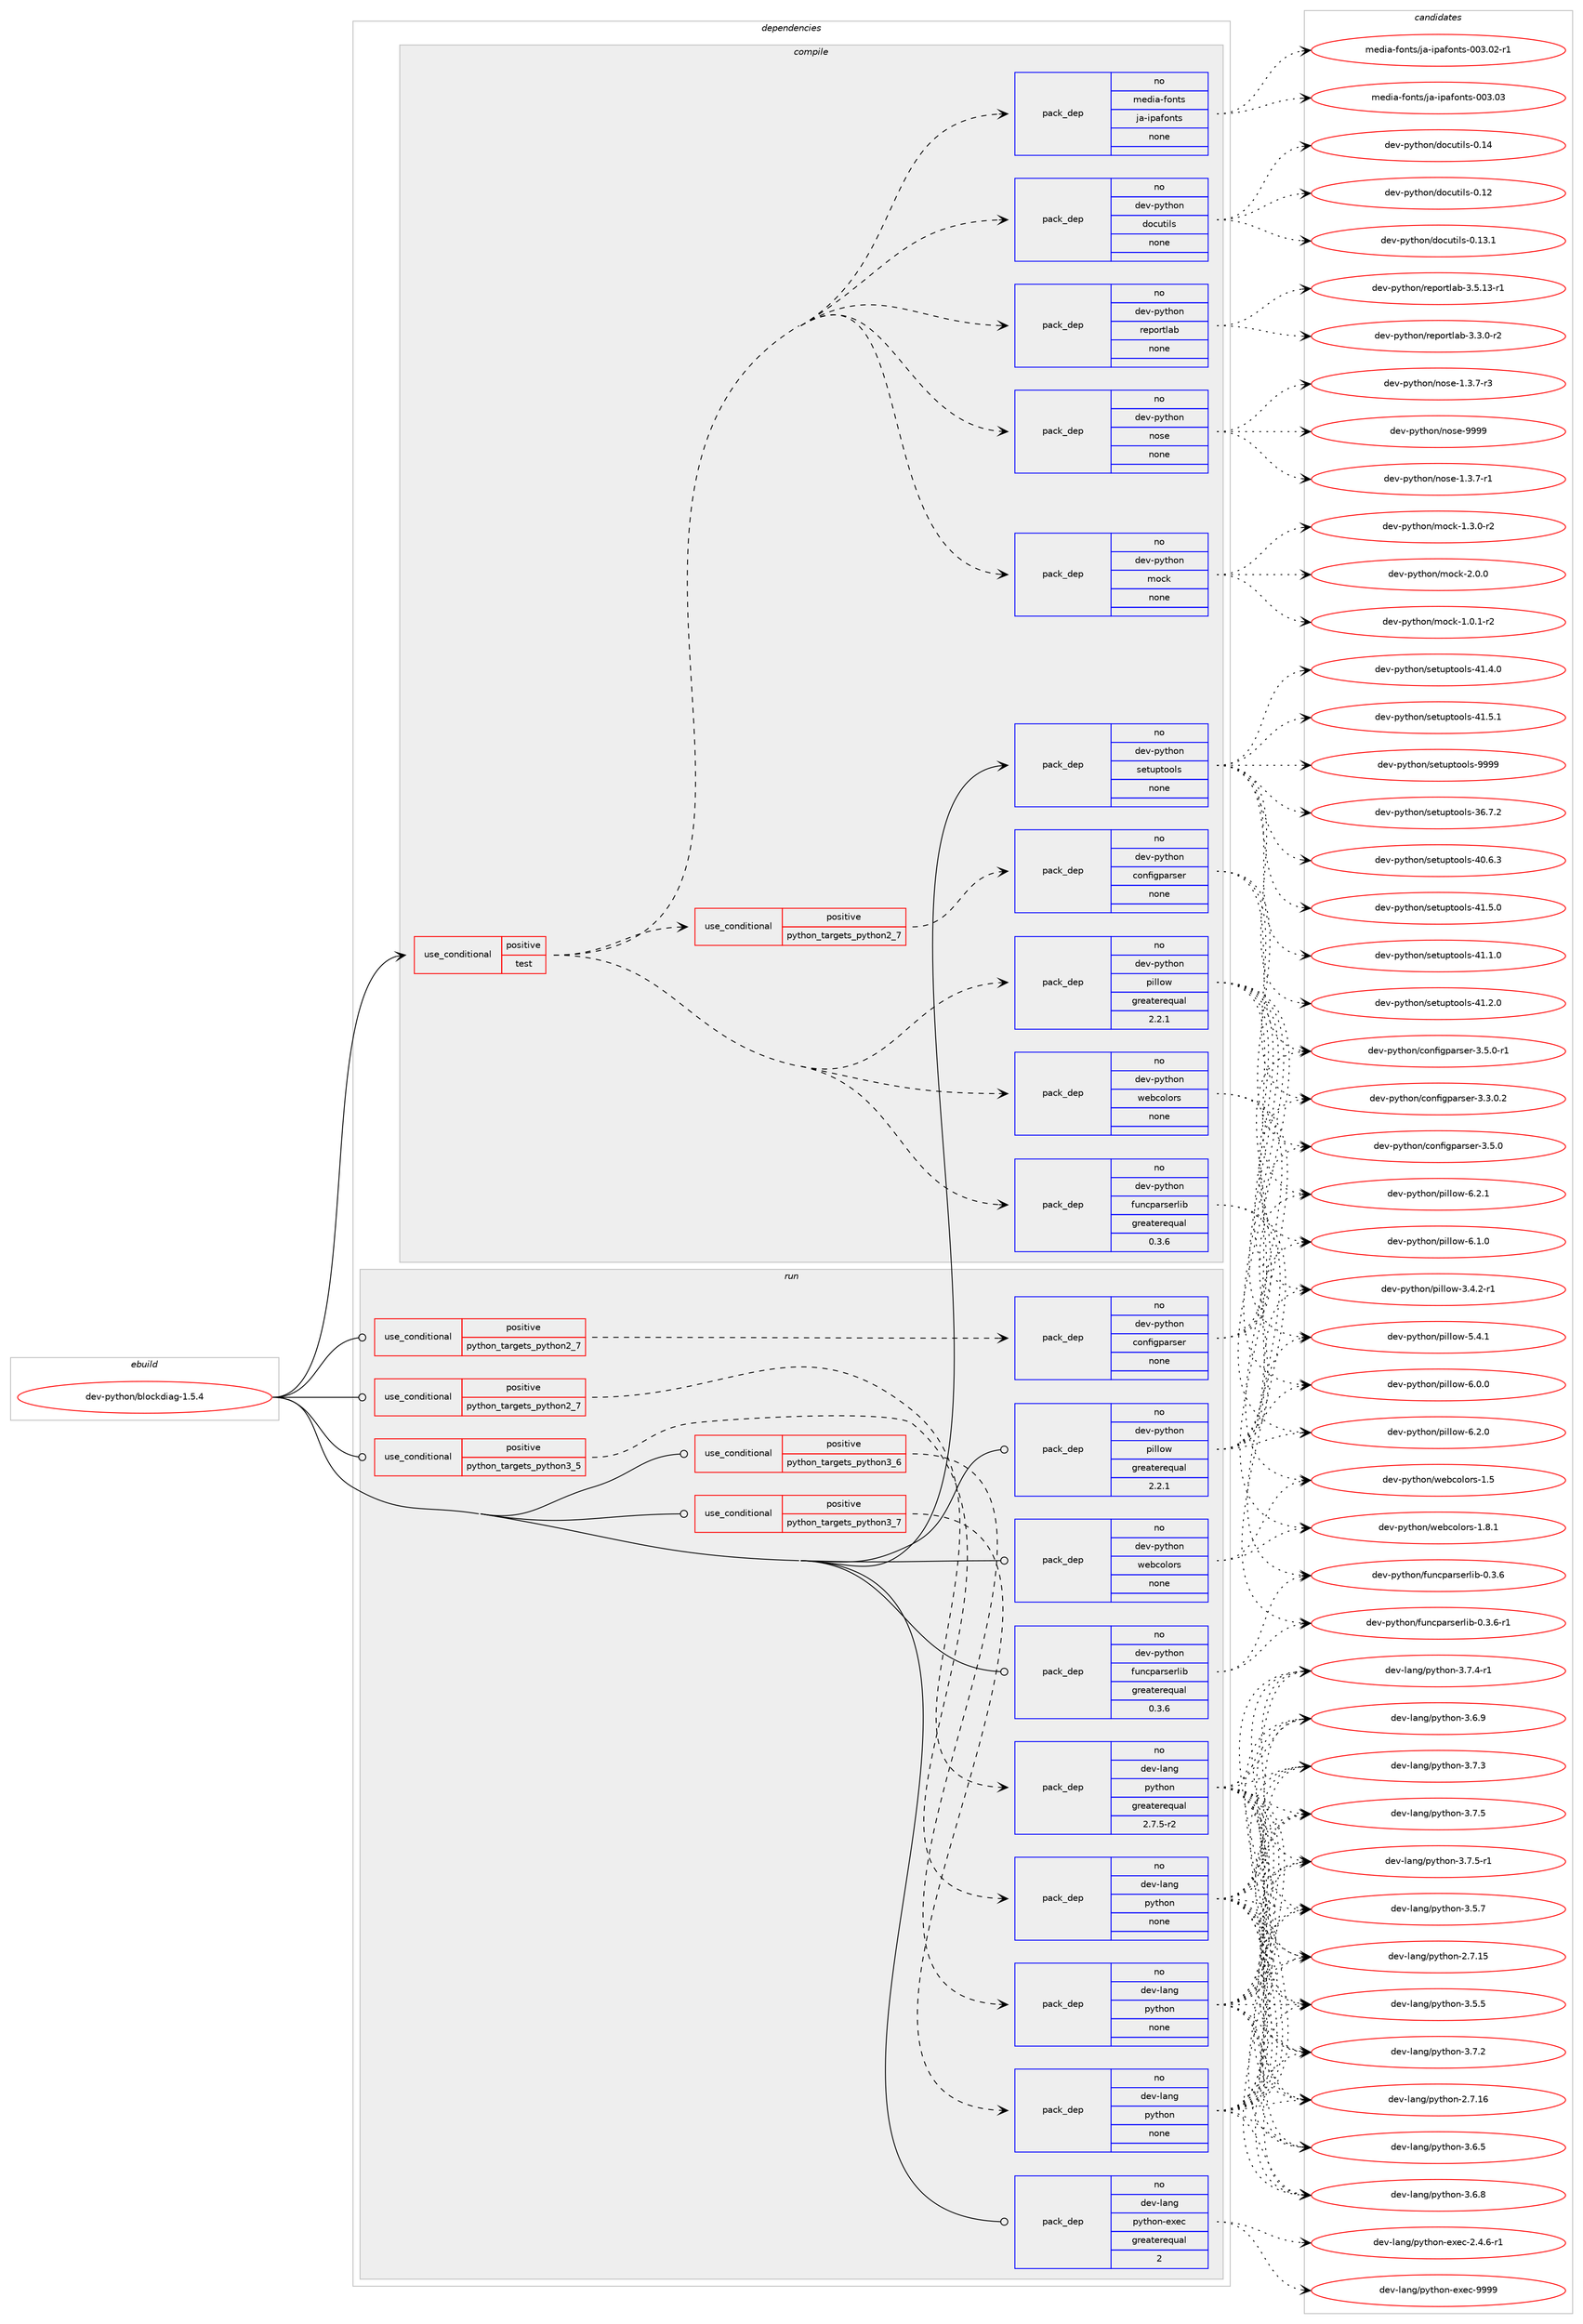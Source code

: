 digraph prolog {

# *************
# Graph options
# *************

newrank=true;
concentrate=true;
compound=true;
graph [rankdir=LR,fontname=Helvetica,fontsize=10,ranksep=1.5];#, ranksep=2.5, nodesep=0.2];
edge  [arrowhead=vee];
node  [fontname=Helvetica,fontsize=10];

# **********
# The ebuild
# **********

subgraph cluster_leftcol {
color=gray;
rank=same;
label=<<i>ebuild</i>>;
id [label="dev-python/blockdiag-1.5.4", color=red, width=4, href="../dev-python/blockdiag-1.5.4.svg"];
}

# ****************
# The dependencies
# ****************

subgraph cluster_midcol {
color=gray;
label=<<i>dependencies</i>>;
subgraph cluster_compile {
fillcolor="#eeeeee";
style=filled;
label=<<i>compile</i>>;
subgraph cond136969 {
dependency597045 [label=<<TABLE BORDER="0" CELLBORDER="1" CELLSPACING="0" CELLPADDING="4"><TR><TD ROWSPAN="3" CELLPADDING="10">use_conditional</TD></TR><TR><TD>positive</TD></TR><TR><TD>test</TD></TR></TABLE>>, shape=none, color=red];
subgraph pack448301 {
dependency597046 [label=<<TABLE BORDER="0" CELLBORDER="1" CELLSPACING="0" CELLPADDING="4" WIDTH="220"><TR><TD ROWSPAN="6" CELLPADDING="30">pack_dep</TD></TR><TR><TD WIDTH="110">no</TD></TR><TR><TD>dev-python</TD></TR><TR><TD>funcparserlib</TD></TR><TR><TD>greaterequal</TD></TR><TR><TD>0.3.6</TD></TR></TABLE>>, shape=none, color=blue];
}
dependency597045:e -> dependency597046:w [weight=20,style="dashed",arrowhead="vee"];
subgraph pack448302 {
dependency597047 [label=<<TABLE BORDER="0" CELLBORDER="1" CELLSPACING="0" CELLPADDING="4" WIDTH="220"><TR><TD ROWSPAN="6" CELLPADDING="30">pack_dep</TD></TR><TR><TD WIDTH="110">no</TD></TR><TR><TD>dev-python</TD></TR><TR><TD>pillow</TD></TR><TR><TD>greaterequal</TD></TR><TR><TD>2.2.1</TD></TR></TABLE>>, shape=none, color=blue];
}
dependency597045:e -> dependency597047:w [weight=20,style="dashed",arrowhead="vee"];
subgraph pack448303 {
dependency597048 [label=<<TABLE BORDER="0" CELLBORDER="1" CELLSPACING="0" CELLPADDING="4" WIDTH="220"><TR><TD ROWSPAN="6" CELLPADDING="30">pack_dep</TD></TR><TR><TD WIDTH="110">no</TD></TR><TR><TD>dev-python</TD></TR><TR><TD>webcolors</TD></TR><TR><TD>none</TD></TR><TR><TD></TD></TR></TABLE>>, shape=none, color=blue];
}
dependency597045:e -> dependency597048:w [weight=20,style="dashed",arrowhead="vee"];
subgraph cond136970 {
dependency597049 [label=<<TABLE BORDER="0" CELLBORDER="1" CELLSPACING="0" CELLPADDING="4"><TR><TD ROWSPAN="3" CELLPADDING="10">use_conditional</TD></TR><TR><TD>positive</TD></TR><TR><TD>python_targets_python2_7</TD></TR></TABLE>>, shape=none, color=red];
subgraph pack448304 {
dependency597050 [label=<<TABLE BORDER="0" CELLBORDER="1" CELLSPACING="0" CELLPADDING="4" WIDTH="220"><TR><TD ROWSPAN="6" CELLPADDING="30">pack_dep</TD></TR><TR><TD WIDTH="110">no</TD></TR><TR><TD>dev-python</TD></TR><TR><TD>configparser</TD></TR><TR><TD>none</TD></TR><TR><TD></TD></TR></TABLE>>, shape=none, color=blue];
}
dependency597049:e -> dependency597050:w [weight=20,style="dashed",arrowhead="vee"];
}
dependency597045:e -> dependency597049:w [weight=20,style="dashed",arrowhead="vee"];
subgraph pack448305 {
dependency597051 [label=<<TABLE BORDER="0" CELLBORDER="1" CELLSPACING="0" CELLPADDING="4" WIDTH="220"><TR><TD ROWSPAN="6" CELLPADDING="30">pack_dep</TD></TR><TR><TD WIDTH="110">no</TD></TR><TR><TD>dev-python</TD></TR><TR><TD>mock</TD></TR><TR><TD>none</TD></TR><TR><TD></TD></TR></TABLE>>, shape=none, color=blue];
}
dependency597045:e -> dependency597051:w [weight=20,style="dashed",arrowhead="vee"];
subgraph pack448306 {
dependency597052 [label=<<TABLE BORDER="0" CELLBORDER="1" CELLSPACING="0" CELLPADDING="4" WIDTH="220"><TR><TD ROWSPAN="6" CELLPADDING="30">pack_dep</TD></TR><TR><TD WIDTH="110">no</TD></TR><TR><TD>dev-python</TD></TR><TR><TD>nose</TD></TR><TR><TD>none</TD></TR><TR><TD></TD></TR></TABLE>>, shape=none, color=blue];
}
dependency597045:e -> dependency597052:w [weight=20,style="dashed",arrowhead="vee"];
subgraph pack448307 {
dependency597053 [label=<<TABLE BORDER="0" CELLBORDER="1" CELLSPACING="0" CELLPADDING="4" WIDTH="220"><TR><TD ROWSPAN="6" CELLPADDING="30">pack_dep</TD></TR><TR><TD WIDTH="110">no</TD></TR><TR><TD>dev-python</TD></TR><TR><TD>reportlab</TD></TR><TR><TD>none</TD></TR><TR><TD></TD></TR></TABLE>>, shape=none, color=blue];
}
dependency597045:e -> dependency597053:w [weight=20,style="dashed",arrowhead="vee"];
subgraph pack448308 {
dependency597054 [label=<<TABLE BORDER="0" CELLBORDER="1" CELLSPACING="0" CELLPADDING="4" WIDTH="220"><TR><TD ROWSPAN="6" CELLPADDING="30">pack_dep</TD></TR><TR><TD WIDTH="110">no</TD></TR><TR><TD>dev-python</TD></TR><TR><TD>docutils</TD></TR><TR><TD>none</TD></TR><TR><TD></TD></TR></TABLE>>, shape=none, color=blue];
}
dependency597045:e -> dependency597054:w [weight=20,style="dashed",arrowhead="vee"];
subgraph pack448309 {
dependency597055 [label=<<TABLE BORDER="0" CELLBORDER="1" CELLSPACING="0" CELLPADDING="4" WIDTH="220"><TR><TD ROWSPAN="6" CELLPADDING="30">pack_dep</TD></TR><TR><TD WIDTH="110">no</TD></TR><TR><TD>media-fonts</TD></TR><TR><TD>ja-ipafonts</TD></TR><TR><TD>none</TD></TR><TR><TD></TD></TR></TABLE>>, shape=none, color=blue];
}
dependency597045:e -> dependency597055:w [weight=20,style="dashed",arrowhead="vee"];
}
id:e -> dependency597045:w [weight=20,style="solid",arrowhead="vee"];
subgraph pack448310 {
dependency597056 [label=<<TABLE BORDER="0" CELLBORDER="1" CELLSPACING="0" CELLPADDING="4" WIDTH="220"><TR><TD ROWSPAN="6" CELLPADDING="30">pack_dep</TD></TR><TR><TD WIDTH="110">no</TD></TR><TR><TD>dev-python</TD></TR><TR><TD>setuptools</TD></TR><TR><TD>none</TD></TR><TR><TD></TD></TR></TABLE>>, shape=none, color=blue];
}
id:e -> dependency597056:w [weight=20,style="solid",arrowhead="vee"];
}
subgraph cluster_compileandrun {
fillcolor="#eeeeee";
style=filled;
label=<<i>compile and run</i>>;
}
subgraph cluster_run {
fillcolor="#eeeeee";
style=filled;
label=<<i>run</i>>;
subgraph cond136971 {
dependency597057 [label=<<TABLE BORDER="0" CELLBORDER="1" CELLSPACING="0" CELLPADDING="4"><TR><TD ROWSPAN="3" CELLPADDING="10">use_conditional</TD></TR><TR><TD>positive</TD></TR><TR><TD>python_targets_python2_7</TD></TR></TABLE>>, shape=none, color=red];
subgraph pack448311 {
dependency597058 [label=<<TABLE BORDER="0" CELLBORDER="1" CELLSPACING="0" CELLPADDING="4" WIDTH="220"><TR><TD ROWSPAN="6" CELLPADDING="30">pack_dep</TD></TR><TR><TD WIDTH="110">no</TD></TR><TR><TD>dev-lang</TD></TR><TR><TD>python</TD></TR><TR><TD>greaterequal</TD></TR><TR><TD>2.7.5-r2</TD></TR></TABLE>>, shape=none, color=blue];
}
dependency597057:e -> dependency597058:w [weight=20,style="dashed",arrowhead="vee"];
}
id:e -> dependency597057:w [weight=20,style="solid",arrowhead="odot"];
subgraph cond136972 {
dependency597059 [label=<<TABLE BORDER="0" CELLBORDER="1" CELLSPACING="0" CELLPADDING="4"><TR><TD ROWSPAN="3" CELLPADDING="10">use_conditional</TD></TR><TR><TD>positive</TD></TR><TR><TD>python_targets_python2_7</TD></TR></TABLE>>, shape=none, color=red];
subgraph pack448312 {
dependency597060 [label=<<TABLE BORDER="0" CELLBORDER="1" CELLSPACING="0" CELLPADDING="4" WIDTH="220"><TR><TD ROWSPAN="6" CELLPADDING="30">pack_dep</TD></TR><TR><TD WIDTH="110">no</TD></TR><TR><TD>dev-python</TD></TR><TR><TD>configparser</TD></TR><TR><TD>none</TD></TR><TR><TD></TD></TR></TABLE>>, shape=none, color=blue];
}
dependency597059:e -> dependency597060:w [weight=20,style="dashed",arrowhead="vee"];
}
id:e -> dependency597059:w [weight=20,style="solid",arrowhead="odot"];
subgraph cond136973 {
dependency597061 [label=<<TABLE BORDER="0" CELLBORDER="1" CELLSPACING="0" CELLPADDING="4"><TR><TD ROWSPAN="3" CELLPADDING="10">use_conditional</TD></TR><TR><TD>positive</TD></TR><TR><TD>python_targets_python3_5</TD></TR></TABLE>>, shape=none, color=red];
subgraph pack448313 {
dependency597062 [label=<<TABLE BORDER="0" CELLBORDER="1" CELLSPACING="0" CELLPADDING="4" WIDTH="220"><TR><TD ROWSPAN="6" CELLPADDING="30">pack_dep</TD></TR><TR><TD WIDTH="110">no</TD></TR><TR><TD>dev-lang</TD></TR><TR><TD>python</TD></TR><TR><TD>none</TD></TR><TR><TD></TD></TR></TABLE>>, shape=none, color=blue];
}
dependency597061:e -> dependency597062:w [weight=20,style="dashed",arrowhead="vee"];
}
id:e -> dependency597061:w [weight=20,style="solid",arrowhead="odot"];
subgraph cond136974 {
dependency597063 [label=<<TABLE BORDER="0" CELLBORDER="1" CELLSPACING="0" CELLPADDING="4"><TR><TD ROWSPAN="3" CELLPADDING="10">use_conditional</TD></TR><TR><TD>positive</TD></TR><TR><TD>python_targets_python3_6</TD></TR></TABLE>>, shape=none, color=red];
subgraph pack448314 {
dependency597064 [label=<<TABLE BORDER="0" CELLBORDER="1" CELLSPACING="0" CELLPADDING="4" WIDTH="220"><TR><TD ROWSPAN="6" CELLPADDING="30">pack_dep</TD></TR><TR><TD WIDTH="110">no</TD></TR><TR><TD>dev-lang</TD></TR><TR><TD>python</TD></TR><TR><TD>none</TD></TR><TR><TD></TD></TR></TABLE>>, shape=none, color=blue];
}
dependency597063:e -> dependency597064:w [weight=20,style="dashed",arrowhead="vee"];
}
id:e -> dependency597063:w [weight=20,style="solid",arrowhead="odot"];
subgraph cond136975 {
dependency597065 [label=<<TABLE BORDER="0" CELLBORDER="1" CELLSPACING="0" CELLPADDING="4"><TR><TD ROWSPAN="3" CELLPADDING="10">use_conditional</TD></TR><TR><TD>positive</TD></TR><TR><TD>python_targets_python3_7</TD></TR></TABLE>>, shape=none, color=red];
subgraph pack448315 {
dependency597066 [label=<<TABLE BORDER="0" CELLBORDER="1" CELLSPACING="0" CELLPADDING="4" WIDTH="220"><TR><TD ROWSPAN="6" CELLPADDING="30">pack_dep</TD></TR><TR><TD WIDTH="110">no</TD></TR><TR><TD>dev-lang</TD></TR><TR><TD>python</TD></TR><TR><TD>none</TD></TR><TR><TD></TD></TR></TABLE>>, shape=none, color=blue];
}
dependency597065:e -> dependency597066:w [weight=20,style="dashed",arrowhead="vee"];
}
id:e -> dependency597065:w [weight=20,style="solid",arrowhead="odot"];
subgraph pack448316 {
dependency597067 [label=<<TABLE BORDER="0" CELLBORDER="1" CELLSPACING="0" CELLPADDING="4" WIDTH="220"><TR><TD ROWSPAN="6" CELLPADDING="30">pack_dep</TD></TR><TR><TD WIDTH="110">no</TD></TR><TR><TD>dev-lang</TD></TR><TR><TD>python-exec</TD></TR><TR><TD>greaterequal</TD></TR><TR><TD>2</TD></TR></TABLE>>, shape=none, color=blue];
}
id:e -> dependency597067:w [weight=20,style="solid",arrowhead="odot"];
subgraph pack448317 {
dependency597068 [label=<<TABLE BORDER="0" CELLBORDER="1" CELLSPACING="0" CELLPADDING="4" WIDTH="220"><TR><TD ROWSPAN="6" CELLPADDING="30">pack_dep</TD></TR><TR><TD WIDTH="110">no</TD></TR><TR><TD>dev-python</TD></TR><TR><TD>funcparserlib</TD></TR><TR><TD>greaterequal</TD></TR><TR><TD>0.3.6</TD></TR></TABLE>>, shape=none, color=blue];
}
id:e -> dependency597068:w [weight=20,style="solid",arrowhead="odot"];
subgraph pack448318 {
dependency597069 [label=<<TABLE BORDER="0" CELLBORDER="1" CELLSPACING="0" CELLPADDING="4" WIDTH="220"><TR><TD ROWSPAN="6" CELLPADDING="30">pack_dep</TD></TR><TR><TD WIDTH="110">no</TD></TR><TR><TD>dev-python</TD></TR><TR><TD>pillow</TD></TR><TR><TD>greaterequal</TD></TR><TR><TD>2.2.1</TD></TR></TABLE>>, shape=none, color=blue];
}
id:e -> dependency597069:w [weight=20,style="solid",arrowhead="odot"];
subgraph pack448319 {
dependency597070 [label=<<TABLE BORDER="0" CELLBORDER="1" CELLSPACING="0" CELLPADDING="4" WIDTH="220"><TR><TD ROWSPAN="6" CELLPADDING="30">pack_dep</TD></TR><TR><TD WIDTH="110">no</TD></TR><TR><TD>dev-python</TD></TR><TR><TD>webcolors</TD></TR><TR><TD>none</TD></TR><TR><TD></TD></TR></TABLE>>, shape=none, color=blue];
}
id:e -> dependency597070:w [weight=20,style="solid",arrowhead="odot"];
}
}

# **************
# The candidates
# **************

subgraph cluster_choices {
rank=same;
color=gray;
label=<<i>candidates</i>>;

subgraph choice448301 {
color=black;
nodesep=1;
choice1001011184511212111610411111047102117110991129711411510111410810598454846514654 [label="dev-python/funcparserlib-0.3.6", color=red, width=4,href="../dev-python/funcparserlib-0.3.6.svg"];
choice10010111845112121116104111110471021171109911297114115101114108105984548465146544511449 [label="dev-python/funcparserlib-0.3.6-r1", color=red, width=4,href="../dev-python/funcparserlib-0.3.6-r1.svg"];
dependency597046:e -> choice1001011184511212111610411111047102117110991129711411510111410810598454846514654:w [style=dotted,weight="100"];
dependency597046:e -> choice10010111845112121116104111110471021171109911297114115101114108105984548465146544511449:w [style=dotted,weight="100"];
}
subgraph choice448302 {
color=black;
nodesep=1;
choice10010111845112121116104111110471121051081081111194551465246504511449 [label="dev-python/pillow-3.4.2-r1", color=red, width=4,href="../dev-python/pillow-3.4.2-r1.svg"];
choice1001011184511212111610411111047112105108108111119455346524649 [label="dev-python/pillow-5.4.1", color=red, width=4,href="../dev-python/pillow-5.4.1.svg"];
choice1001011184511212111610411111047112105108108111119455446484648 [label="dev-python/pillow-6.0.0", color=red, width=4,href="../dev-python/pillow-6.0.0.svg"];
choice1001011184511212111610411111047112105108108111119455446494648 [label="dev-python/pillow-6.1.0", color=red, width=4,href="../dev-python/pillow-6.1.0.svg"];
choice1001011184511212111610411111047112105108108111119455446504648 [label="dev-python/pillow-6.2.0", color=red, width=4,href="../dev-python/pillow-6.2.0.svg"];
choice1001011184511212111610411111047112105108108111119455446504649 [label="dev-python/pillow-6.2.1", color=red, width=4,href="../dev-python/pillow-6.2.1.svg"];
dependency597047:e -> choice10010111845112121116104111110471121051081081111194551465246504511449:w [style=dotted,weight="100"];
dependency597047:e -> choice1001011184511212111610411111047112105108108111119455346524649:w [style=dotted,weight="100"];
dependency597047:e -> choice1001011184511212111610411111047112105108108111119455446484648:w [style=dotted,weight="100"];
dependency597047:e -> choice1001011184511212111610411111047112105108108111119455446494648:w [style=dotted,weight="100"];
dependency597047:e -> choice1001011184511212111610411111047112105108108111119455446504648:w [style=dotted,weight="100"];
dependency597047:e -> choice1001011184511212111610411111047112105108108111119455446504649:w [style=dotted,weight="100"];
}
subgraph choice448303 {
color=black;
nodesep=1;
choice1001011184511212111610411111047119101989911110811111411545494653 [label="dev-python/webcolors-1.5", color=red, width=4,href="../dev-python/webcolors-1.5.svg"];
choice10010111845112121116104111110471191019899111108111114115454946564649 [label="dev-python/webcolors-1.8.1", color=red, width=4,href="../dev-python/webcolors-1.8.1.svg"];
dependency597048:e -> choice1001011184511212111610411111047119101989911110811111411545494653:w [style=dotted,weight="100"];
dependency597048:e -> choice10010111845112121116104111110471191019899111108111114115454946564649:w [style=dotted,weight="100"];
}
subgraph choice448304 {
color=black;
nodesep=1;
choice100101118451121211161041111104799111110102105103112971141151011144551465146484650 [label="dev-python/configparser-3.3.0.2", color=red, width=4,href="../dev-python/configparser-3.3.0.2.svg"];
choice10010111845112121116104111110479911111010210510311297114115101114455146534648 [label="dev-python/configparser-3.5.0", color=red, width=4,href="../dev-python/configparser-3.5.0.svg"];
choice100101118451121211161041111104799111110102105103112971141151011144551465346484511449 [label="dev-python/configparser-3.5.0-r1", color=red, width=4,href="../dev-python/configparser-3.5.0-r1.svg"];
dependency597050:e -> choice100101118451121211161041111104799111110102105103112971141151011144551465146484650:w [style=dotted,weight="100"];
dependency597050:e -> choice10010111845112121116104111110479911111010210510311297114115101114455146534648:w [style=dotted,weight="100"];
dependency597050:e -> choice100101118451121211161041111104799111110102105103112971141151011144551465346484511449:w [style=dotted,weight="100"];
}
subgraph choice448305 {
color=black;
nodesep=1;
choice1001011184511212111610411111047109111991074549464846494511450 [label="dev-python/mock-1.0.1-r2", color=red, width=4,href="../dev-python/mock-1.0.1-r2.svg"];
choice1001011184511212111610411111047109111991074549465146484511450 [label="dev-python/mock-1.3.0-r2", color=red, width=4,href="../dev-python/mock-1.3.0-r2.svg"];
choice100101118451121211161041111104710911199107455046484648 [label="dev-python/mock-2.0.0", color=red, width=4,href="../dev-python/mock-2.0.0.svg"];
dependency597051:e -> choice1001011184511212111610411111047109111991074549464846494511450:w [style=dotted,weight="100"];
dependency597051:e -> choice1001011184511212111610411111047109111991074549465146484511450:w [style=dotted,weight="100"];
dependency597051:e -> choice100101118451121211161041111104710911199107455046484648:w [style=dotted,weight="100"];
}
subgraph choice448306 {
color=black;
nodesep=1;
choice10010111845112121116104111110471101111151014549465146554511449 [label="dev-python/nose-1.3.7-r1", color=red, width=4,href="../dev-python/nose-1.3.7-r1.svg"];
choice10010111845112121116104111110471101111151014549465146554511451 [label="dev-python/nose-1.3.7-r3", color=red, width=4,href="../dev-python/nose-1.3.7-r3.svg"];
choice10010111845112121116104111110471101111151014557575757 [label="dev-python/nose-9999", color=red, width=4,href="../dev-python/nose-9999.svg"];
dependency597052:e -> choice10010111845112121116104111110471101111151014549465146554511449:w [style=dotted,weight="100"];
dependency597052:e -> choice10010111845112121116104111110471101111151014549465146554511451:w [style=dotted,weight="100"];
dependency597052:e -> choice10010111845112121116104111110471101111151014557575757:w [style=dotted,weight="100"];
}
subgraph choice448307 {
color=black;
nodesep=1;
choice100101118451121211161041111104711410111211111411610897984551465146484511450 [label="dev-python/reportlab-3.3.0-r2", color=red, width=4,href="../dev-python/reportlab-3.3.0-r2.svg"];
choice10010111845112121116104111110471141011121111141161089798455146534649514511449 [label="dev-python/reportlab-3.5.13-r1", color=red, width=4,href="../dev-python/reportlab-3.5.13-r1.svg"];
dependency597053:e -> choice100101118451121211161041111104711410111211111411610897984551465146484511450:w [style=dotted,weight="100"];
dependency597053:e -> choice10010111845112121116104111110471141011121111141161089798455146534649514511449:w [style=dotted,weight="100"];
}
subgraph choice448308 {
color=black;
nodesep=1;
choice1001011184511212111610411111047100111991171161051081154548464950 [label="dev-python/docutils-0.12", color=red, width=4,href="../dev-python/docutils-0.12.svg"];
choice10010111845112121116104111110471001119911711610510811545484649514649 [label="dev-python/docutils-0.13.1", color=red, width=4,href="../dev-python/docutils-0.13.1.svg"];
choice1001011184511212111610411111047100111991171161051081154548464952 [label="dev-python/docutils-0.14", color=red, width=4,href="../dev-python/docutils-0.14.svg"];
dependency597054:e -> choice1001011184511212111610411111047100111991171161051081154548464950:w [style=dotted,weight="100"];
dependency597054:e -> choice10010111845112121116104111110471001119911711610510811545484649514649:w [style=dotted,weight="100"];
dependency597054:e -> choice1001011184511212111610411111047100111991171161051081154548464952:w [style=dotted,weight="100"];
}
subgraph choice448309 {
color=black;
nodesep=1;
choice109101100105974510211111011611547106974510511297102111110116115454848514648504511449 [label="media-fonts/ja-ipafonts-003.02-r1", color=red, width=4,href="../media-fonts/ja-ipafonts-003.02-r1.svg"];
choice10910110010597451021111101161154710697451051129710211111011611545484851464851 [label="media-fonts/ja-ipafonts-003.03", color=red, width=4,href="../media-fonts/ja-ipafonts-003.03.svg"];
dependency597055:e -> choice109101100105974510211111011611547106974510511297102111110116115454848514648504511449:w [style=dotted,weight="100"];
dependency597055:e -> choice10910110010597451021111101161154710697451051129710211111011611545484851464851:w [style=dotted,weight="100"];
}
subgraph choice448310 {
color=black;
nodesep=1;
choice100101118451121211161041111104711510111611711211611111110811545515446554650 [label="dev-python/setuptools-36.7.2", color=red, width=4,href="../dev-python/setuptools-36.7.2.svg"];
choice100101118451121211161041111104711510111611711211611111110811545524846544651 [label="dev-python/setuptools-40.6.3", color=red, width=4,href="../dev-python/setuptools-40.6.3.svg"];
choice100101118451121211161041111104711510111611711211611111110811545524946494648 [label="dev-python/setuptools-41.1.0", color=red, width=4,href="../dev-python/setuptools-41.1.0.svg"];
choice100101118451121211161041111104711510111611711211611111110811545524946504648 [label="dev-python/setuptools-41.2.0", color=red, width=4,href="../dev-python/setuptools-41.2.0.svg"];
choice100101118451121211161041111104711510111611711211611111110811545524946524648 [label="dev-python/setuptools-41.4.0", color=red, width=4,href="../dev-python/setuptools-41.4.0.svg"];
choice100101118451121211161041111104711510111611711211611111110811545524946534648 [label="dev-python/setuptools-41.5.0", color=red, width=4,href="../dev-python/setuptools-41.5.0.svg"];
choice100101118451121211161041111104711510111611711211611111110811545524946534649 [label="dev-python/setuptools-41.5.1", color=red, width=4,href="../dev-python/setuptools-41.5.1.svg"];
choice10010111845112121116104111110471151011161171121161111111081154557575757 [label="dev-python/setuptools-9999", color=red, width=4,href="../dev-python/setuptools-9999.svg"];
dependency597056:e -> choice100101118451121211161041111104711510111611711211611111110811545515446554650:w [style=dotted,weight="100"];
dependency597056:e -> choice100101118451121211161041111104711510111611711211611111110811545524846544651:w [style=dotted,weight="100"];
dependency597056:e -> choice100101118451121211161041111104711510111611711211611111110811545524946494648:w [style=dotted,weight="100"];
dependency597056:e -> choice100101118451121211161041111104711510111611711211611111110811545524946504648:w [style=dotted,weight="100"];
dependency597056:e -> choice100101118451121211161041111104711510111611711211611111110811545524946524648:w [style=dotted,weight="100"];
dependency597056:e -> choice100101118451121211161041111104711510111611711211611111110811545524946534648:w [style=dotted,weight="100"];
dependency597056:e -> choice100101118451121211161041111104711510111611711211611111110811545524946534649:w [style=dotted,weight="100"];
dependency597056:e -> choice10010111845112121116104111110471151011161171121161111111081154557575757:w [style=dotted,weight="100"];
}
subgraph choice448311 {
color=black;
nodesep=1;
choice10010111845108971101034711212111610411111045504655464953 [label="dev-lang/python-2.7.15", color=red, width=4,href="../dev-lang/python-2.7.15.svg"];
choice10010111845108971101034711212111610411111045504655464954 [label="dev-lang/python-2.7.16", color=red, width=4,href="../dev-lang/python-2.7.16.svg"];
choice100101118451089711010347112121116104111110455146534653 [label="dev-lang/python-3.5.5", color=red, width=4,href="../dev-lang/python-3.5.5.svg"];
choice100101118451089711010347112121116104111110455146534655 [label="dev-lang/python-3.5.7", color=red, width=4,href="../dev-lang/python-3.5.7.svg"];
choice100101118451089711010347112121116104111110455146544653 [label="dev-lang/python-3.6.5", color=red, width=4,href="../dev-lang/python-3.6.5.svg"];
choice100101118451089711010347112121116104111110455146544656 [label="dev-lang/python-3.6.8", color=red, width=4,href="../dev-lang/python-3.6.8.svg"];
choice100101118451089711010347112121116104111110455146544657 [label="dev-lang/python-3.6.9", color=red, width=4,href="../dev-lang/python-3.6.9.svg"];
choice100101118451089711010347112121116104111110455146554650 [label="dev-lang/python-3.7.2", color=red, width=4,href="../dev-lang/python-3.7.2.svg"];
choice100101118451089711010347112121116104111110455146554651 [label="dev-lang/python-3.7.3", color=red, width=4,href="../dev-lang/python-3.7.3.svg"];
choice1001011184510897110103471121211161041111104551465546524511449 [label="dev-lang/python-3.7.4-r1", color=red, width=4,href="../dev-lang/python-3.7.4-r1.svg"];
choice100101118451089711010347112121116104111110455146554653 [label="dev-lang/python-3.7.5", color=red, width=4,href="../dev-lang/python-3.7.5.svg"];
choice1001011184510897110103471121211161041111104551465546534511449 [label="dev-lang/python-3.7.5-r1", color=red, width=4,href="../dev-lang/python-3.7.5-r1.svg"];
dependency597058:e -> choice10010111845108971101034711212111610411111045504655464953:w [style=dotted,weight="100"];
dependency597058:e -> choice10010111845108971101034711212111610411111045504655464954:w [style=dotted,weight="100"];
dependency597058:e -> choice100101118451089711010347112121116104111110455146534653:w [style=dotted,weight="100"];
dependency597058:e -> choice100101118451089711010347112121116104111110455146534655:w [style=dotted,weight="100"];
dependency597058:e -> choice100101118451089711010347112121116104111110455146544653:w [style=dotted,weight="100"];
dependency597058:e -> choice100101118451089711010347112121116104111110455146544656:w [style=dotted,weight="100"];
dependency597058:e -> choice100101118451089711010347112121116104111110455146544657:w [style=dotted,weight="100"];
dependency597058:e -> choice100101118451089711010347112121116104111110455146554650:w [style=dotted,weight="100"];
dependency597058:e -> choice100101118451089711010347112121116104111110455146554651:w [style=dotted,weight="100"];
dependency597058:e -> choice1001011184510897110103471121211161041111104551465546524511449:w [style=dotted,weight="100"];
dependency597058:e -> choice100101118451089711010347112121116104111110455146554653:w [style=dotted,weight="100"];
dependency597058:e -> choice1001011184510897110103471121211161041111104551465546534511449:w [style=dotted,weight="100"];
}
subgraph choice448312 {
color=black;
nodesep=1;
choice100101118451121211161041111104799111110102105103112971141151011144551465146484650 [label="dev-python/configparser-3.3.0.2", color=red, width=4,href="../dev-python/configparser-3.3.0.2.svg"];
choice10010111845112121116104111110479911111010210510311297114115101114455146534648 [label="dev-python/configparser-3.5.0", color=red, width=4,href="../dev-python/configparser-3.5.0.svg"];
choice100101118451121211161041111104799111110102105103112971141151011144551465346484511449 [label="dev-python/configparser-3.5.0-r1", color=red, width=4,href="../dev-python/configparser-3.5.0-r1.svg"];
dependency597060:e -> choice100101118451121211161041111104799111110102105103112971141151011144551465146484650:w [style=dotted,weight="100"];
dependency597060:e -> choice10010111845112121116104111110479911111010210510311297114115101114455146534648:w [style=dotted,weight="100"];
dependency597060:e -> choice100101118451121211161041111104799111110102105103112971141151011144551465346484511449:w [style=dotted,weight="100"];
}
subgraph choice448313 {
color=black;
nodesep=1;
choice10010111845108971101034711212111610411111045504655464953 [label="dev-lang/python-2.7.15", color=red, width=4,href="../dev-lang/python-2.7.15.svg"];
choice10010111845108971101034711212111610411111045504655464954 [label="dev-lang/python-2.7.16", color=red, width=4,href="../dev-lang/python-2.7.16.svg"];
choice100101118451089711010347112121116104111110455146534653 [label="dev-lang/python-3.5.5", color=red, width=4,href="../dev-lang/python-3.5.5.svg"];
choice100101118451089711010347112121116104111110455146534655 [label="dev-lang/python-3.5.7", color=red, width=4,href="../dev-lang/python-3.5.7.svg"];
choice100101118451089711010347112121116104111110455146544653 [label="dev-lang/python-3.6.5", color=red, width=4,href="../dev-lang/python-3.6.5.svg"];
choice100101118451089711010347112121116104111110455146544656 [label="dev-lang/python-3.6.8", color=red, width=4,href="../dev-lang/python-3.6.8.svg"];
choice100101118451089711010347112121116104111110455146544657 [label="dev-lang/python-3.6.9", color=red, width=4,href="../dev-lang/python-3.6.9.svg"];
choice100101118451089711010347112121116104111110455146554650 [label="dev-lang/python-3.7.2", color=red, width=4,href="../dev-lang/python-3.7.2.svg"];
choice100101118451089711010347112121116104111110455146554651 [label="dev-lang/python-3.7.3", color=red, width=4,href="../dev-lang/python-3.7.3.svg"];
choice1001011184510897110103471121211161041111104551465546524511449 [label="dev-lang/python-3.7.4-r1", color=red, width=4,href="../dev-lang/python-3.7.4-r1.svg"];
choice100101118451089711010347112121116104111110455146554653 [label="dev-lang/python-3.7.5", color=red, width=4,href="../dev-lang/python-3.7.5.svg"];
choice1001011184510897110103471121211161041111104551465546534511449 [label="dev-lang/python-3.7.5-r1", color=red, width=4,href="../dev-lang/python-3.7.5-r1.svg"];
dependency597062:e -> choice10010111845108971101034711212111610411111045504655464953:w [style=dotted,weight="100"];
dependency597062:e -> choice10010111845108971101034711212111610411111045504655464954:w [style=dotted,weight="100"];
dependency597062:e -> choice100101118451089711010347112121116104111110455146534653:w [style=dotted,weight="100"];
dependency597062:e -> choice100101118451089711010347112121116104111110455146534655:w [style=dotted,weight="100"];
dependency597062:e -> choice100101118451089711010347112121116104111110455146544653:w [style=dotted,weight="100"];
dependency597062:e -> choice100101118451089711010347112121116104111110455146544656:w [style=dotted,weight="100"];
dependency597062:e -> choice100101118451089711010347112121116104111110455146544657:w [style=dotted,weight="100"];
dependency597062:e -> choice100101118451089711010347112121116104111110455146554650:w [style=dotted,weight="100"];
dependency597062:e -> choice100101118451089711010347112121116104111110455146554651:w [style=dotted,weight="100"];
dependency597062:e -> choice1001011184510897110103471121211161041111104551465546524511449:w [style=dotted,weight="100"];
dependency597062:e -> choice100101118451089711010347112121116104111110455146554653:w [style=dotted,weight="100"];
dependency597062:e -> choice1001011184510897110103471121211161041111104551465546534511449:w [style=dotted,weight="100"];
}
subgraph choice448314 {
color=black;
nodesep=1;
choice10010111845108971101034711212111610411111045504655464953 [label="dev-lang/python-2.7.15", color=red, width=4,href="../dev-lang/python-2.7.15.svg"];
choice10010111845108971101034711212111610411111045504655464954 [label="dev-lang/python-2.7.16", color=red, width=4,href="../dev-lang/python-2.7.16.svg"];
choice100101118451089711010347112121116104111110455146534653 [label="dev-lang/python-3.5.5", color=red, width=4,href="../dev-lang/python-3.5.5.svg"];
choice100101118451089711010347112121116104111110455146534655 [label="dev-lang/python-3.5.7", color=red, width=4,href="../dev-lang/python-3.5.7.svg"];
choice100101118451089711010347112121116104111110455146544653 [label="dev-lang/python-3.6.5", color=red, width=4,href="../dev-lang/python-3.6.5.svg"];
choice100101118451089711010347112121116104111110455146544656 [label="dev-lang/python-3.6.8", color=red, width=4,href="../dev-lang/python-3.6.8.svg"];
choice100101118451089711010347112121116104111110455146544657 [label="dev-lang/python-3.6.9", color=red, width=4,href="../dev-lang/python-3.6.9.svg"];
choice100101118451089711010347112121116104111110455146554650 [label="dev-lang/python-3.7.2", color=red, width=4,href="../dev-lang/python-3.7.2.svg"];
choice100101118451089711010347112121116104111110455146554651 [label="dev-lang/python-3.7.3", color=red, width=4,href="../dev-lang/python-3.7.3.svg"];
choice1001011184510897110103471121211161041111104551465546524511449 [label="dev-lang/python-3.7.4-r1", color=red, width=4,href="../dev-lang/python-3.7.4-r1.svg"];
choice100101118451089711010347112121116104111110455146554653 [label="dev-lang/python-3.7.5", color=red, width=4,href="../dev-lang/python-3.7.5.svg"];
choice1001011184510897110103471121211161041111104551465546534511449 [label="dev-lang/python-3.7.5-r1", color=red, width=4,href="../dev-lang/python-3.7.5-r1.svg"];
dependency597064:e -> choice10010111845108971101034711212111610411111045504655464953:w [style=dotted,weight="100"];
dependency597064:e -> choice10010111845108971101034711212111610411111045504655464954:w [style=dotted,weight="100"];
dependency597064:e -> choice100101118451089711010347112121116104111110455146534653:w [style=dotted,weight="100"];
dependency597064:e -> choice100101118451089711010347112121116104111110455146534655:w [style=dotted,weight="100"];
dependency597064:e -> choice100101118451089711010347112121116104111110455146544653:w [style=dotted,weight="100"];
dependency597064:e -> choice100101118451089711010347112121116104111110455146544656:w [style=dotted,weight="100"];
dependency597064:e -> choice100101118451089711010347112121116104111110455146544657:w [style=dotted,weight="100"];
dependency597064:e -> choice100101118451089711010347112121116104111110455146554650:w [style=dotted,weight="100"];
dependency597064:e -> choice100101118451089711010347112121116104111110455146554651:w [style=dotted,weight="100"];
dependency597064:e -> choice1001011184510897110103471121211161041111104551465546524511449:w [style=dotted,weight="100"];
dependency597064:e -> choice100101118451089711010347112121116104111110455146554653:w [style=dotted,weight="100"];
dependency597064:e -> choice1001011184510897110103471121211161041111104551465546534511449:w [style=dotted,weight="100"];
}
subgraph choice448315 {
color=black;
nodesep=1;
choice10010111845108971101034711212111610411111045504655464953 [label="dev-lang/python-2.7.15", color=red, width=4,href="../dev-lang/python-2.7.15.svg"];
choice10010111845108971101034711212111610411111045504655464954 [label="dev-lang/python-2.7.16", color=red, width=4,href="../dev-lang/python-2.7.16.svg"];
choice100101118451089711010347112121116104111110455146534653 [label="dev-lang/python-3.5.5", color=red, width=4,href="../dev-lang/python-3.5.5.svg"];
choice100101118451089711010347112121116104111110455146534655 [label="dev-lang/python-3.5.7", color=red, width=4,href="../dev-lang/python-3.5.7.svg"];
choice100101118451089711010347112121116104111110455146544653 [label="dev-lang/python-3.6.5", color=red, width=4,href="../dev-lang/python-3.6.5.svg"];
choice100101118451089711010347112121116104111110455146544656 [label="dev-lang/python-3.6.8", color=red, width=4,href="../dev-lang/python-3.6.8.svg"];
choice100101118451089711010347112121116104111110455146544657 [label="dev-lang/python-3.6.9", color=red, width=4,href="../dev-lang/python-3.6.9.svg"];
choice100101118451089711010347112121116104111110455146554650 [label="dev-lang/python-3.7.2", color=red, width=4,href="../dev-lang/python-3.7.2.svg"];
choice100101118451089711010347112121116104111110455146554651 [label="dev-lang/python-3.7.3", color=red, width=4,href="../dev-lang/python-3.7.3.svg"];
choice1001011184510897110103471121211161041111104551465546524511449 [label="dev-lang/python-3.7.4-r1", color=red, width=4,href="../dev-lang/python-3.7.4-r1.svg"];
choice100101118451089711010347112121116104111110455146554653 [label="dev-lang/python-3.7.5", color=red, width=4,href="../dev-lang/python-3.7.5.svg"];
choice1001011184510897110103471121211161041111104551465546534511449 [label="dev-lang/python-3.7.5-r1", color=red, width=4,href="../dev-lang/python-3.7.5-r1.svg"];
dependency597066:e -> choice10010111845108971101034711212111610411111045504655464953:w [style=dotted,weight="100"];
dependency597066:e -> choice10010111845108971101034711212111610411111045504655464954:w [style=dotted,weight="100"];
dependency597066:e -> choice100101118451089711010347112121116104111110455146534653:w [style=dotted,weight="100"];
dependency597066:e -> choice100101118451089711010347112121116104111110455146534655:w [style=dotted,weight="100"];
dependency597066:e -> choice100101118451089711010347112121116104111110455146544653:w [style=dotted,weight="100"];
dependency597066:e -> choice100101118451089711010347112121116104111110455146544656:w [style=dotted,weight="100"];
dependency597066:e -> choice100101118451089711010347112121116104111110455146544657:w [style=dotted,weight="100"];
dependency597066:e -> choice100101118451089711010347112121116104111110455146554650:w [style=dotted,weight="100"];
dependency597066:e -> choice100101118451089711010347112121116104111110455146554651:w [style=dotted,weight="100"];
dependency597066:e -> choice1001011184510897110103471121211161041111104551465546524511449:w [style=dotted,weight="100"];
dependency597066:e -> choice100101118451089711010347112121116104111110455146554653:w [style=dotted,weight="100"];
dependency597066:e -> choice1001011184510897110103471121211161041111104551465546534511449:w [style=dotted,weight="100"];
}
subgraph choice448316 {
color=black;
nodesep=1;
choice10010111845108971101034711212111610411111045101120101994550465246544511449 [label="dev-lang/python-exec-2.4.6-r1", color=red, width=4,href="../dev-lang/python-exec-2.4.6-r1.svg"];
choice10010111845108971101034711212111610411111045101120101994557575757 [label="dev-lang/python-exec-9999", color=red, width=4,href="../dev-lang/python-exec-9999.svg"];
dependency597067:e -> choice10010111845108971101034711212111610411111045101120101994550465246544511449:w [style=dotted,weight="100"];
dependency597067:e -> choice10010111845108971101034711212111610411111045101120101994557575757:w [style=dotted,weight="100"];
}
subgraph choice448317 {
color=black;
nodesep=1;
choice1001011184511212111610411111047102117110991129711411510111410810598454846514654 [label="dev-python/funcparserlib-0.3.6", color=red, width=4,href="../dev-python/funcparserlib-0.3.6.svg"];
choice10010111845112121116104111110471021171109911297114115101114108105984548465146544511449 [label="dev-python/funcparserlib-0.3.6-r1", color=red, width=4,href="../dev-python/funcparserlib-0.3.6-r1.svg"];
dependency597068:e -> choice1001011184511212111610411111047102117110991129711411510111410810598454846514654:w [style=dotted,weight="100"];
dependency597068:e -> choice10010111845112121116104111110471021171109911297114115101114108105984548465146544511449:w [style=dotted,weight="100"];
}
subgraph choice448318 {
color=black;
nodesep=1;
choice10010111845112121116104111110471121051081081111194551465246504511449 [label="dev-python/pillow-3.4.2-r1", color=red, width=4,href="../dev-python/pillow-3.4.2-r1.svg"];
choice1001011184511212111610411111047112105108108111119455346524649 [label="dev-python/pillow-5.4.1", color=red, width=4,href="../dev-python/pillow-5.4.1.svg"];
choice1001011184511212111610411111047112105108108111119455446484648 [label="dev-python/pillow-6.0.0", color=red, width=4,href="../dev-python/pillow-6.0.0.svg"];
choice1001011184511212111610411111047112105108108111119455446494648 [label="dev-python/pillow-6.1.0", color=red, width=4,href="../dev-python/pillow-6.1.0.svg"];
choice1001011184511212111610411111047112105108108111119455446504648 [label="dev-python/pillow-6.2.0", color=red, width=4,href="../dev-python/pillow-6.2.0.svg"];
choice1001011184511212111610411111047112105108108111119455446504649 [label="dev-python/pillow-6.2.1", color=red, width=4,href="../dev-python/pillow-6.2.1.svg"];
dependency597069:e -> choice10010111845112121116104111110471121051081081111194551465246504511449:w [style=dotted,weight="100"];
dependency597069:e -> choice1001011184511212111610411111047112105108108111119455346524649:w [style=dotted,weight="100"];
dependency597069:e -> choice1001011184511212111610411111047112105108108111119455446484648:w [style=dotted,weight="100"];
dependency597069:e -> choice1001011184511212111610411111047112105108108111119455446494648:w [style=dotted,weight="100"];
dependency597069:e -> choice1001011184511212111610411111047112105108108111119455446504648:w [style=dotted,weight="100"];
dependency597069:e -> choice1001011184511212111610411111047112105108108111119455446504649:w [style=dotted,weight="100"];
}
subgraph choice448319 {
color=black;
nodesep=1;
choice1001011184511212111610411111047119101989911110811111411545494653 [label="dev-python/webcolors-1.5", color=red, width=4,href="../dev-python/webcolors-1.5.svg"];
choice10010111845112121116104111110471191019899111108111114115454946564649 [label="dev-python/webcolors-1.8.1", color=red, width=4,href="../dev-python/webcolors-1.8.1.svg"];
dependency597070:e -> choice1001011184511212111610411111047119101989911110811111411545494653:w [style=dotted,weight="100"];
dependency597070:e -> choice10010111845112121116104111110471191019899111108111114115454946564649:w [style=dotted,weight="100"];
}
}

}

